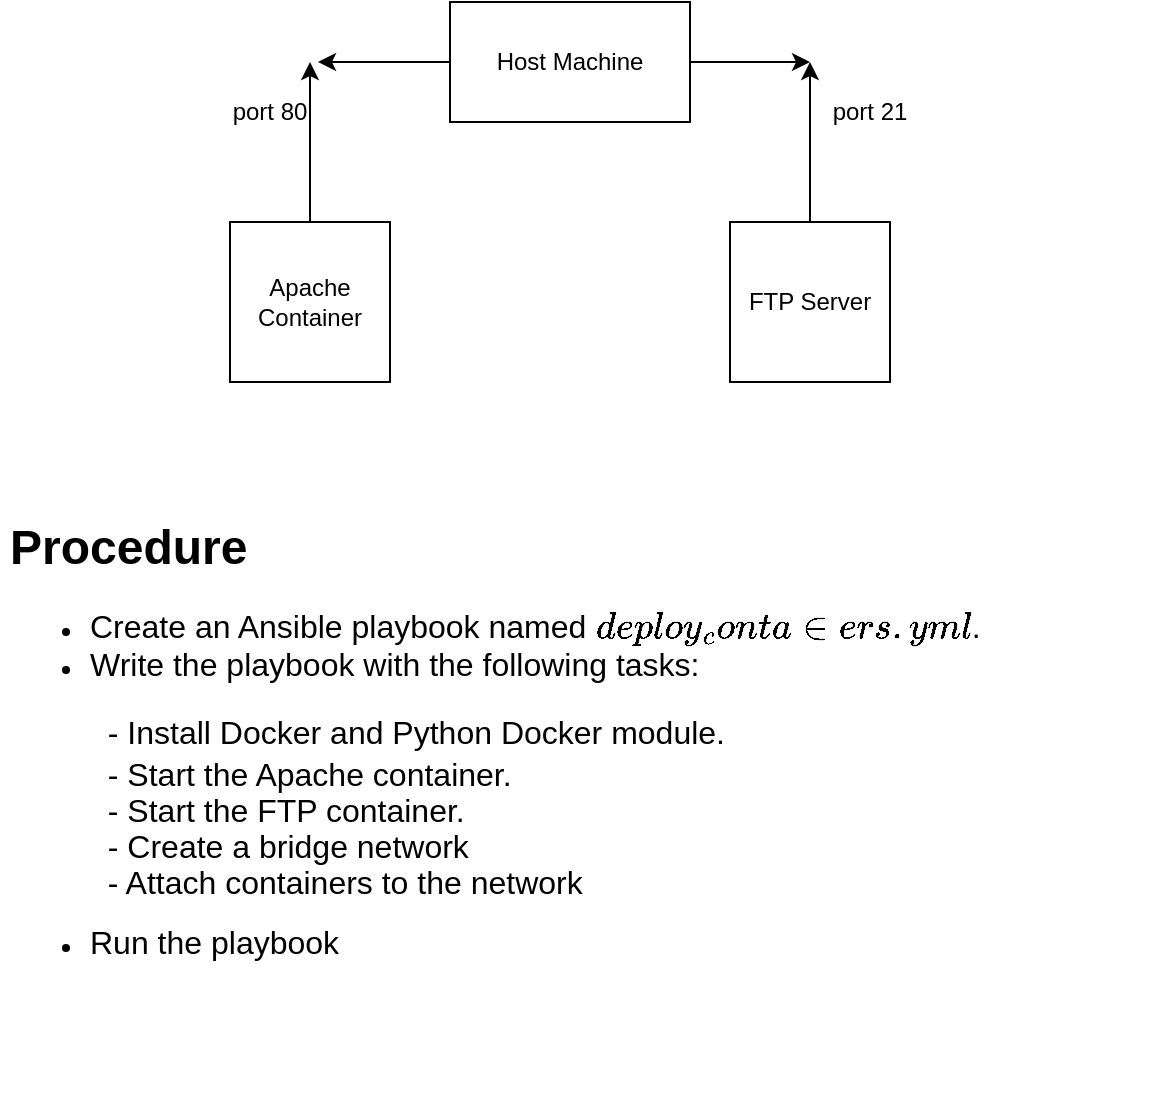 <mxfile version="22.1.11" type="device">
  <diagram id="kgpKYQtTHZ0yAKxKKP6v" name="Page-1">
    <mxGraphModel dx="1050" dy="557" grid="1" gridSize="9" guides="1" tooltips="1" connect="1" arrows="1" fold="1" page="1" pageScale="1" pageWidth="1169" pageHeight="827" math="0" shadow="0">
      <root>
        <mxCell id="0" />
        <mxCell id="1" parent="0" />
        <mxCell id="JAmDgZQMTbnzkT7CP5Jv-24" style="edgeStyle=orthogonalEdgeStyle;rounded=0;orthogonalLoop=1;jettySize=auto;html=1;" parent="1" source="JAmDgZQMTbnzkT7CP5Jv-12" edge="1">
          <mxGeometry relative="1" as="geometry">
            <mxPoint x="525" y="254" as="targetPoint" />
          </mxGeometry>
        </mxCell>
        <mxCell id="Q69quws3nkiRGvcaCu4i-5" style="edgeStyle=orthogonalEdgeStyle;rounded=0;orthogonalLoop=1;jettySize=auto;html=1;" edge="1" parent="1" source="JAmDgZQMTbnzkT7CP5Jv-12">
          <mxGeometry relative="1" as="geometry">
            <mxPoint x="279" y="254" as="targetPoint" />
          </mxGeometry>
        </mxCell>
        <mxCell id="JAmDgZQMTbnzkT7CP5Jv-12" value="Host Machine" style="rounded=0;whiteSpace=wrap;html=1;" parent="1" vertex="1">
          <mxGeometry x="345" y="224" width="120" height="60" as="geometry" />
        </mxCell>
        <mxCell id="JAmDgZQMTbnzkT7CP5Jv-26" style="edgeStyle=orthogonalEdgeStyle;rounded=0;orthogonalLoop=1;jettySize=auto;html=1;" parent="1" source="JAmDgZQMTbnzkT7CP5Jv-13" edge="1">
          <mxGeometry relative="1" as="geometry">
            <mxPoint x="525" y="254" as="targetPoint" />
          </mxGeometry>
        </mxCell>
        <mxCell id="JAmDgZQMTbnzkT7CP5Jv-13" value="FTP Server" style="whiteSpace=wrap;html=1;aspect=fixed;" parent="1" vertex="1">
          <mxGeometry x="485" y="334" width="80" height="80" as="geometry" />
        </mxCell>
        <mxCell id="JAmDgZQMTbnzkT7CP5Jv-21" value="" style="edgeStyle=orthogonalEdgeStyle;rounded=0;orthogonalLoop=1;jettySize=auto;html=1;" parent="1" source="JAmDgZQMTbnzkT7CP5Jv-14" edge="1">
          <mxGeometry relative="1" as="geometry">
            <mxPoint x="275" y="254" as="targetPoint" />
          </mxGeometry>
        </mxCell>
        <mxCell id="JAmDgZQMTbnzkT7CP5Jv-14" value="Apache Container&lt;br&gt;" style="whiteSpace=wrap;html=1;aspect=fixed;" parent="1" vertex="1">
          <mxGeometry x="235" y="334" width="80" height="80" as="geometry" />
        </mxCell>
        <mxCell id="Q69quws3nkiRGvcaCu4i-1" value="port 80" style="text;html=1;strokeColor=none;fillColor=none;align=center;verticalAlign=middle;whiteSpace=wrap;rounded=0;" vertex="1" parent="1">
          <mxGeometry x="225" y="264" width="60" height="30" as="geometry" />
        </mxCell>
        <mxCell id="Q69quws3nkiRGvcaCu4i-2" value="port 21" style="text;html=1;strokeColor=none;fillColor=none;align=center;verticalAlign=middle;whiteSpace=wrap;rounded=0;" vertex="1" parent="1">
          <mxGeometry x="525" y="264" width="60" height="30" as="geometry" />
        </mxCell>
        <mxCell id="Q69quws3nkiRGvcaCu4i-3" value="&lt;h1&gt;Procedure&lt;/h1&gt;&lt;div style=&quot;line-height: 150%;&quot;&gt;&lt;ul style=&quot;line-height: 150%;&quot;&gt;&lt;li&gt;&lt;font style=&quot;font-size: 16px;&quot;&gt;Create an Ansible playbook named `deploy_containers.yml`.&lt;/font&gt;&lt;/li&gt;&lt;li&gt;&lt;font size=&quot;3&quot;&gt;Write the playbook with the following tasks:&lt;/font&gt;&lt;/li&gt;&lt;/ul&gt;&lt;span style=&quot;font-size: medium; background-color: initial;&quot;&gt;&lt;div style=&quot;text-align: justify; line-height: 150%;&quot;&gt;&lt;span style=&quot;background-color: initial;&quot;&gt;&amp;nbsp; &amp;nbsp; &amp;nbsp; &amp;nbsp; &amp;nbsp; &amp;nbsp;- Install Docker and Python Docker module.&lt;/span&gt;&lt;/div&gt;&lt;/span&gt;&lt;span style=&quot;font-size: medium; background-color: initial;&quot;&gt;&lt;div style=&quot;text-align: justify;&quot;&gt;&lt;span style=&quot;background-color: initial;&quot;&gt;&amp;nbsp; &amp;nbsp; &amp;nbsp; &amp;nbsp; &amp;nbsp; &amp;nbsp;- Start the Apache container.&lt;/span&gt;&lt;/div&gt;&lt;/span&gt;&lt;span style=&quot;font-size: medium; background-color: initial;&quot;&gt;&lt;div style=&quot;text-align: justify;&quot;&gt;&lt;span style=&quot;background-color: initial;&quot;&gt;&amp;nbsp; &amp;nbsp; &amp;nbsp; &amp;nbsp; &amp;nbsp; &amp;nbsp;- Start the FTP container.&lt;/span&gt;&lt;/div&gt;&lt;/span&gt;&lt;span style=&quot;font-size: medium; background-color: initial;&quot;&gt;&lt;div style=&quot;text-align: justify;&quot;&gt;&lt;span style=&quot;background-color: initial;&quot;&gt;&amp;nbsp; &amp;nbsp; &amp;nbsp; &amp;nbsp; &amp;nbsp; &amp;nbsp;- Create a bridge network&amp;nbsp;&lt;/span&gt;&lt;/div&gt;&lt;/span&gt;&lt;span style=&quot;font-size: medium; background-color: initial;&quot;&gt;&lt;div style=&quot;text-align: justify;&quot;&gt;&lt;span style=&quot;background-color: initial;&quot;&gt;&amp;nbsp; &amp;nbsp; &amp;nbsp; &amp;nbsp; &amp;nbsp; &amp;nbsp;- Attach containers to the network&lt;/span&gt;&lt;/div&gt;&lt;/span&gt;&lt;ul&gt;&lt;li&gt;&lt;font size=&quot;3&quot;&gt;Run the playbook&lt;br&gt;&lt;/font&gt;&lt;/li&gt;&lt;/ul&gt;&lt;/div&gt;&lt;div&gt;&lt;br&gt;&lt;/div&gt;" style="text;html=1;strokeColor=none;fillColor=none;spacing=5;spacingTop=-20;whiteSpace=wrap;overflow=hidden;rounded=0;" vertex="1" parent="1">
          <mxGeometry x="120" y="477" width="580" height="300" as="geometry" />
        </mxCell>
      </root>
    </mxGraphModel>
  </diagram>
</mxfile>
